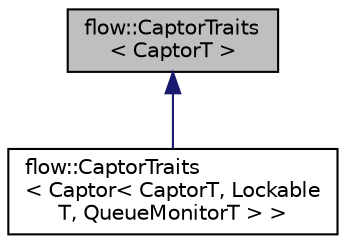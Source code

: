 digraph "flow::CaptorTraits&lt; CaptorT &gt;"
{
 // LATEX_PDF_SIZE
  edge [fontname="Helvetica",fontsize="10",labelfontname="Helvetica",labelfontsize="10"];
  node [fontname="Helvetica",fontsize="10",shape=record];
  Node1 [label="flow::CaptorTraits\l\< CaptorT \>",height=0.2,width=0.4,color="black", fillcolor="grey75", style="filled", fontcolor="black",tooltip="Traits struct for captor types."];
  Node1 -> Node2 [dir="back",color="midnightblue",fontsize="10",style="solid",fontname="Helvetica"];
  Node2 [label="flow::CaptorTraits\l\< Captor\< CaptorT, Lockable\lT, QueueMonitorT \> \>",height=0.2,width=0.4,color="black", fillcolor="white", style="filled",URL="$structflow_1_1_captor_traits_3_01_captor_3_01_captor_t_00_01_lockable_t_00_01_queue_monitor_t_01_4_01_4.html",tooltip="Traits struct for captor types."];
}
